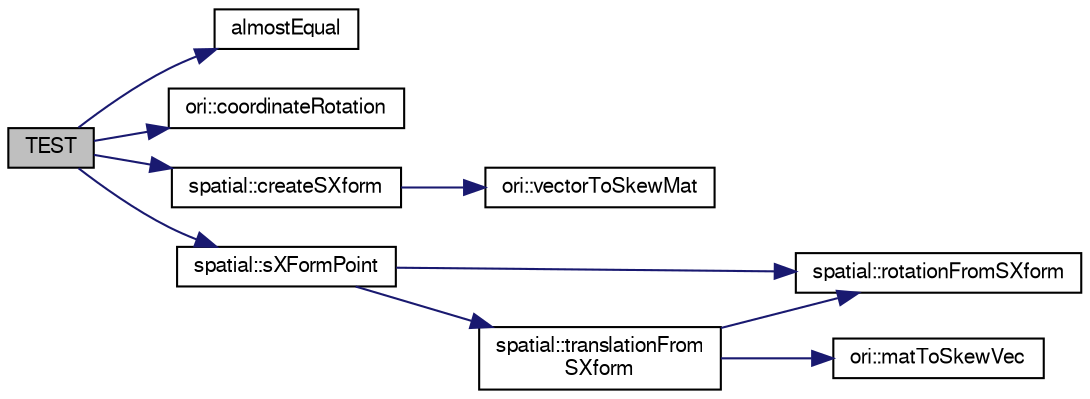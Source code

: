 digraph "TEST"
{
  edge [fontname="FreeSans",fontsize="10",labelfontname="FreeSans",labelfontsize="10"];
  node [fontname="FreeSans",fontsize="10",shape=record];
  rankdir="LR";
  Node1 [label="TEST",height=0.2,width=0.4,color="black", fillcolor="grey75", style="filled", fontcolor="black"];
  Node1 -> Node2 [color="midnightblue",fontsize="10",style="solid",fontname="FreeSans"];
  Node2 [label="almostEqual",height=0.2,width=0.4,color="black", fillcolor="white", style="filled",URL="$de/dda/_math_utilities_8h.html#aa06ec79f1e3170ea41b58ffbf35b9fb6"];
  Node1 -> Node3 [color="midnightblue",fontsize="10",style="solid",fontname="FreeSans"];
  Node3 [label="ori::coordinateRotation",height=0.2,width=0.4,color="black", fillcolor="white", style="filled",URL="$da/d9b/namespaceori.html#a537b8d0769c03e4cd8ef2b9a9dc8a760"];
  Node1 -> Node4 [color="midnightblue",fontsize="10",style="solid",fontname="FreeSans"];
  Node4 [label="spatial::createSXform",height=0.2,width=0.4,color="black", fillcolor="white", style="filled",URL="$de/d1a/namespacespatial.html#ae4a2145f3028087511b4f17c0152ec83"];
  Node4 -> Node5 [color="midnightblue",fontsize="10",style="solid",fontname="FreeSans"];
  Node5 [label="ori::vectorToSkewMat",height=0.2,width=0.4,color="black", fillcolor="white", style="filled",URL="$da/d9b/namespaceori.html#a153f2a76610f0c5524da3f8bf8fa4dfa"];
  Node1 -> Node6 [color="midnightblue",fontsize="10",style="solid",fontname="FreeSans"];
  Node6 [label="spatial::sXFormPoint",height=0.2,width=0.4,color="black", fillcolor="white", style="filled",URL="$de/d1a/namespacespatial.html#ab521121fc7af2392144a78003c100a10"];
  Node6 -> Node7 [color="midnightblue",fontsize="10",style="solid",fontname="FreeSans"];
  Node7 [label="spatial::rotationFromSXform",height=0.2,width=0.4,color="black", fillcolor="white", style="filled",URL="$de/d1a/namespacespatial.html#abdc3cd991206414d80d9f89be27e3633"];
  Node6 -> Node8 [color="midnightblue",fontsize="10",style="solid",fontname="FreeSans"];
  Node8 [label="spatial::translationFrom\lSXform",height=0.2,width=0.4,color="black", fillcolor="white", style="filled",URL="$de/d1a/namespacespatial.html#aba5e712bd3844d2e6a57dcb071f3f0a5"];
  Node8 -> Node7 [color="midnightblue",fontsize="10",style="solid",fontname="FreeSans"];
  Node8 -> Node9 [color="midnightblue",fontsize="10",style="solid",fontname="FreeSans"];
  Node9 [label="ori::matToSkewVec",height=0.2,width=0.4,color="black", fillcolor="white", style="filled",URL="$da/d9b/namespaceori.html#a0d9277fde185aecf3eae4a6d6450d25f"];
}
